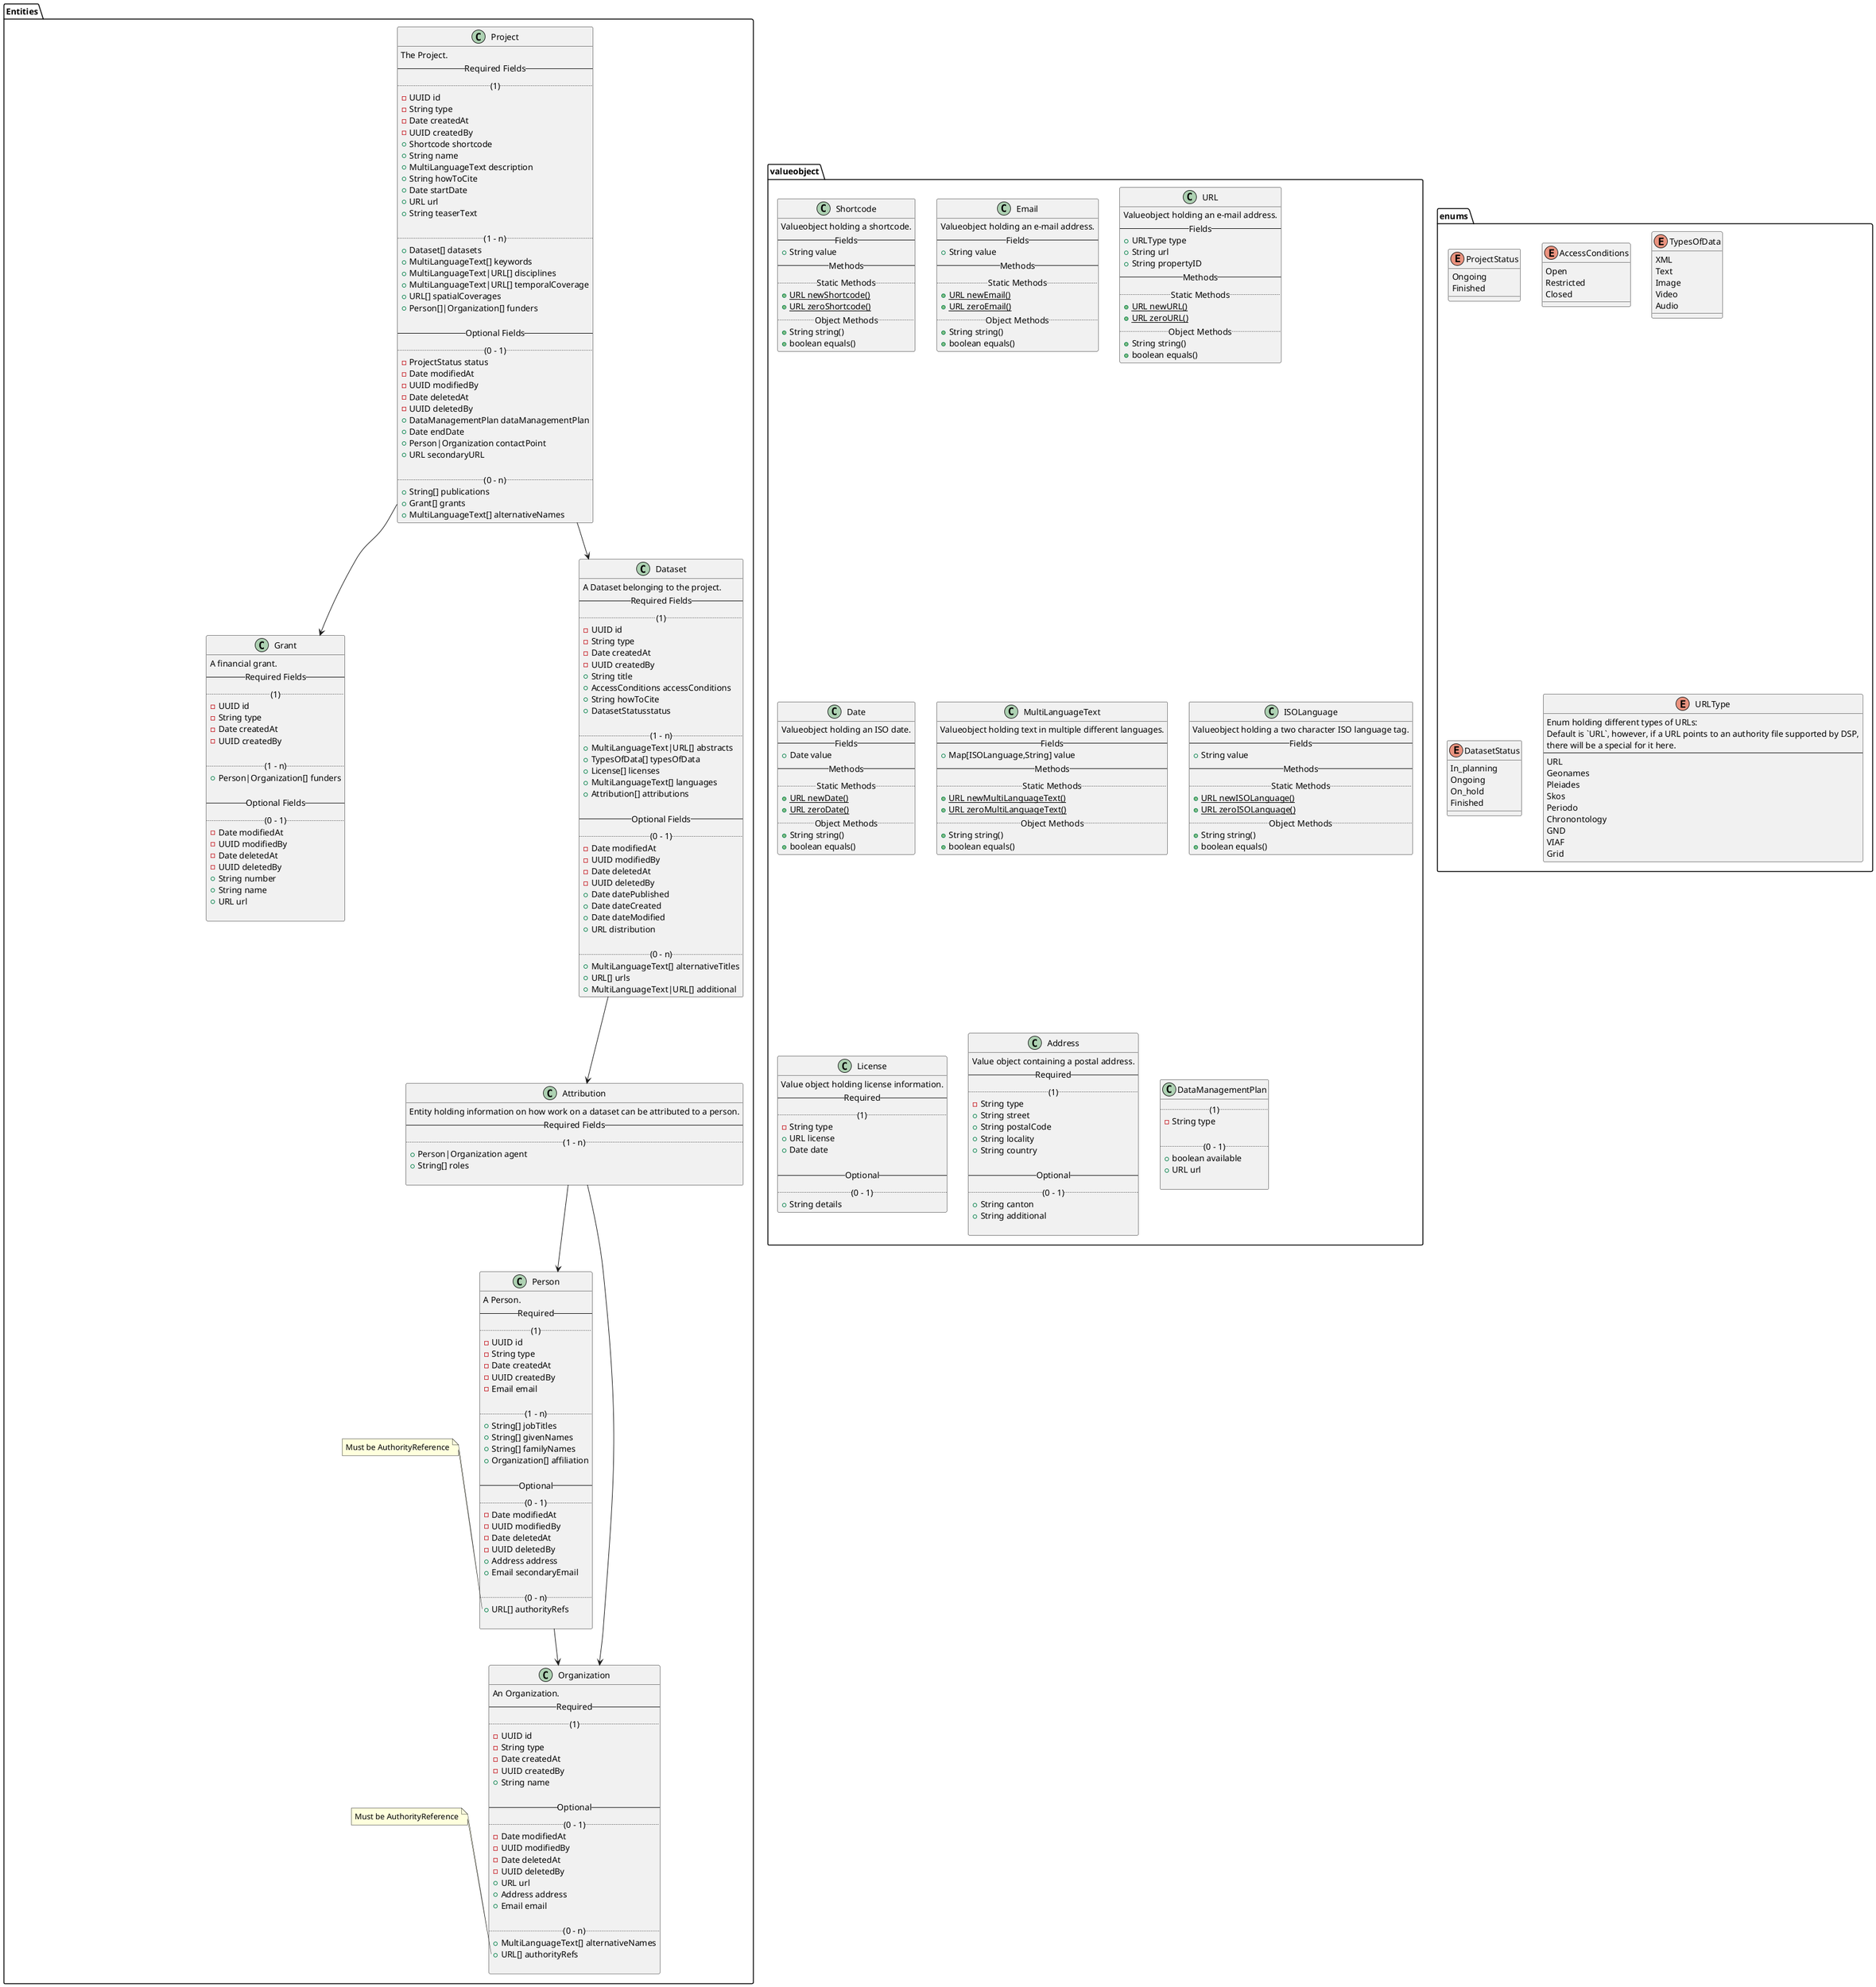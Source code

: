 @startuml Domain Entities

package Entities {

  class Project {
    The Project.
    -- Required Fields --
    .. (1) ..
    -UUID id
    -String type
    -Date createdAt
    -UUID createdBy
    +Shortcode shortcode
    +String name
    +MultiLanguageText description
    +String howToCite
    +Date startDate
    +URL url
    +String teaserText

    .. (1 - n) ..
    +Dataset[] datasets
    +MultiLanguageText[] keywords
    +MultiLanguageText|URL[] disciplines
    +MultiLanguageText|URL[] temporalCoverage
    +URL[] spatialCoverages
    +Person[]|Organization[] funders

    -- Optional Fields --
    .. (0 - 1) ..
    -ProjectStatus status
    -Date modifiedAt
    -UUID modifiedBy
    -Date deletedAt
    -UUID deletedBy
    +DataManagementPlan dataManagementPlan
    +Date endDate
    +Person|Organization contactPoint
    +URL secondaryURL

    .. (0 - n) ..
    +String[] publications
    +Grant[] grants
    +MultiLanguageText[] alternativeNames
  }

  note left of Project::disciplineTexts
    `disciplineTexts` and `disciplineRefs`
    together are `disciplines` (1-n)
  end note

  note left of Project::temporalCoverageTexts
    `temporalCoverageTexts` and `temporalCoverageRefs`
    together are `temporalCoverages` (1-n)
  end note

  note left of Project::spatialCoverage
    Must be AuthorityReference
  end note

  note left of Project::funderPersons
    `funderPersons` and `funderOrganizations`
    together are `funders` (1-n)
  end note

  note left of Project::contactPerson
    `contactPerson` and `contactOrganization`
    together are `contactPoint` (0-1)
  end note

  class Dataset {
    A Dataset belonging to the project.
    -- Required Fields --
    .. (1) ..
    -UUID id
    -String type
    -Date createdAt
    -UUID createdBy
    +String title
    +AccessConditions accessConditions
    +String howToCite
    +DatasetStatusstatus

    .. (1 - n) ..
    +MultiLanguageText|URL[] abstracts
    +TypesOfData[] typesOfData
    +License[] licenses
    +MultiLanguageText[] languages
    +Attribution[] attributions

    -- Optional Fields --
    .. (0 - 1) ..
    -Date modifiedAt
    -UUID modifiedBy
    -Date deletedAt
    -UUID deletedBy
    +Date datePublished
    +Date dateCreated
    +Date dateModified
    +URL distribution

    .. (0 - n) ..
    +MultiLanguageText[] alternativeTitles
    +URL[] urls
    +MultiLanguageText|URL[] additional
  }

  note left of Dataset::abstractTexts
    `abstractTexts` and `abstractURLs`
    together are `abstracts` (1-n)
  end note

  note left of Dataset::documentationTexts
    `documentationTexts` and `documentationURLs`
    together are `documentations` (0-n)
  end note

  class Grant {
    A financial grant.
    -- Required Fields --
    .. (1) ..
    -UUID id
    -String type
    -Date createdAt
    -UUID createdBy

    .. (1 - n) ..
    +Person|Organization[] funders

    -- Optional Fields --
    .. (0 - 1) ..
    -Date modifiedAt
    -UUID modifiedBy
    -Date deletedAt
    -UUID deletedBy
    +String number
    +String name
    +URL url

  }

  note left of Grant::funderPersons
    `funderPersons` and `funderOrganizations`
    together are `funders` (1-n)
  end note

  class Person {
    A Person.
    -- Required --
    .. (1) ..
    -UUID id
    -String type
    -Date createdAt
    -UUID createdBy
    -Email email

    .. (1 - n) ..
    +String[] jobTitles
    +String[] givenNames
    +String[] familyNames
    +Organization[] affiliation

    -- Optional --
    .. (0 - 1) ..
    -Date modifiedAt
    -UUID modifiedBy
    -Date deletedAt
    -UUID deletedBy
    +Address address
    +Email secondaryEmail

    .. (0 - n) ..
    +URL[] authorityRefs

  }

  note left of Person::authorityRefs
    Must be AuthorityReference
  end note

  class Organization {
    An Organization.
    -- Required --
    .. (1) ..
    -UUID id
    -String type
    -Date createdAt
    -UUID createdBy
    +String name

    -- Optional --
    .. (0 - 1) ..
    -Date modifiedAt
    -UUID modifiedBy
    -Date deletedAt
    -UUID deletedBy
    +URL url
    +Address address
    +Email email

    .. (0 - n) ..
    +MultiLanguageText[] alternativeNames
    +URL[] authorityRefs

  }

  note left of Organization::authorityRefs
    Must be AuthorityReference
  end note

  class Attribution {
    Entity holding information on how work on a dataset can be attributed to a person.
    -- Required Fields --
    .. (1 - n) ..
    +Person|Organization agent
    +String[] roles

  }
  
}

package valueobject {

  class Shortcode{
    Valueobject holding a shortcode.
    -- Fields --
    +String value
    -- Methods --
    .. Static Methods ..
    {static} +URL newShortcode()
    {static} +URL zeroShortcode()
    .. Object Methods ..
    +String string()
    +boolean equals()
  }

  class Email{
    Valueobject holding an e-mail address.
    -- Fields --
    +String value
    -- Methods --
    .. Static Methods ..
    {static} +URL newEmail()
    {static} +URL zeroEmail()
    .. Object Methods ..
    +String string()
    +boolean equals()
  }

  class URL{
    Valueobject holding an e-mail address.
    -- Fields --
    +URLType type
    +String url
    +String propertyID
    -- Methods --
    .. Static Methods ..
    {static} +URL newURL()
    {static} +URL zeroURL()
    .. Object Methods ..
    +String string()
    +boolean equals()
  }

  class Date {
    Valueobject holding an ISO date.
    -- Fields --
    +Date value
    -- Methods --
    .. Static Methods ..
    {static} +URL newDate()
    {static} +URL zeroDate()
    .. Object Methods ..
    +String string()
    +boolean equals()
  }

  class MultiLanguageText {
    Valueobject holding text in multiple different languages.
    -- Fields --
    +Map[ISOLanguage,String] value
    -- Methods --
    .. Static Methods ..
    {static} +URL newMultiLanguageText()
    {static} +URL zeroMultiLanguageText()
    .. Object Methods ..
    +String string()
    +boolean equals()
  }

  class ISOLanguage {
    Valueobject holding a two character ISO language tag.
    -- Fields --
    +String value
    -- Methods --
    .. Static Methods ..
    {static} +URL newISOLanguage()
    {static} +URL zeroISOLanguage()
    .. Object Methods ..
    +String string()
    +boolean equals()
  }

  class License {
    Value object holding license information.
    -- Required --
    .. (1) ..
    -String type
    +URL license
    +Date date

    -- Optional --
    .. (0 - 1) ..
    +String details
  }

  class Address {
    Value object containing a postal address.
    -- Required --
    .. (1) ..
    -String type
    +String street
    +String postalCode
    +String locality
    +String country

    -- Optional --
    .. (0 - 1) ..
    +String canton
    +String additional

  }

  class DataManagementPlan {
    .. (1) ..
    -String type

    .. (0 - 1) ..
    +boolean available
    +URL url

  }

}

package enums {

  enum ProjectStatus {
    Ongoing
    Finished
  }

  enum AccessConditions {
    Open
    Restricted
    Closed
  }

  enum TypesOfData {
    XML
    Text
    Image
    Video
    Audio
  }

  enum DatasetStatus {
    In_planning
    Ongoing
    On_hold
    Finished
  }

  enum URLType {
    Enum holding different types of URLs:
    Default is `URL`, however, if a URL points to an authority file supported by DSP,
    there will be a special for it here.
    ---
    URL
    Geonames
    Pleiades
    Skos
    Periodo
    Chronontology
    GND
    VIAF
    Grid
  }

}


Project --> Dataset
Project --> Grant
Dataset --> Attribution
Attribution --> Person
Attribution --> Organization
Person --> Organization


@enduml
